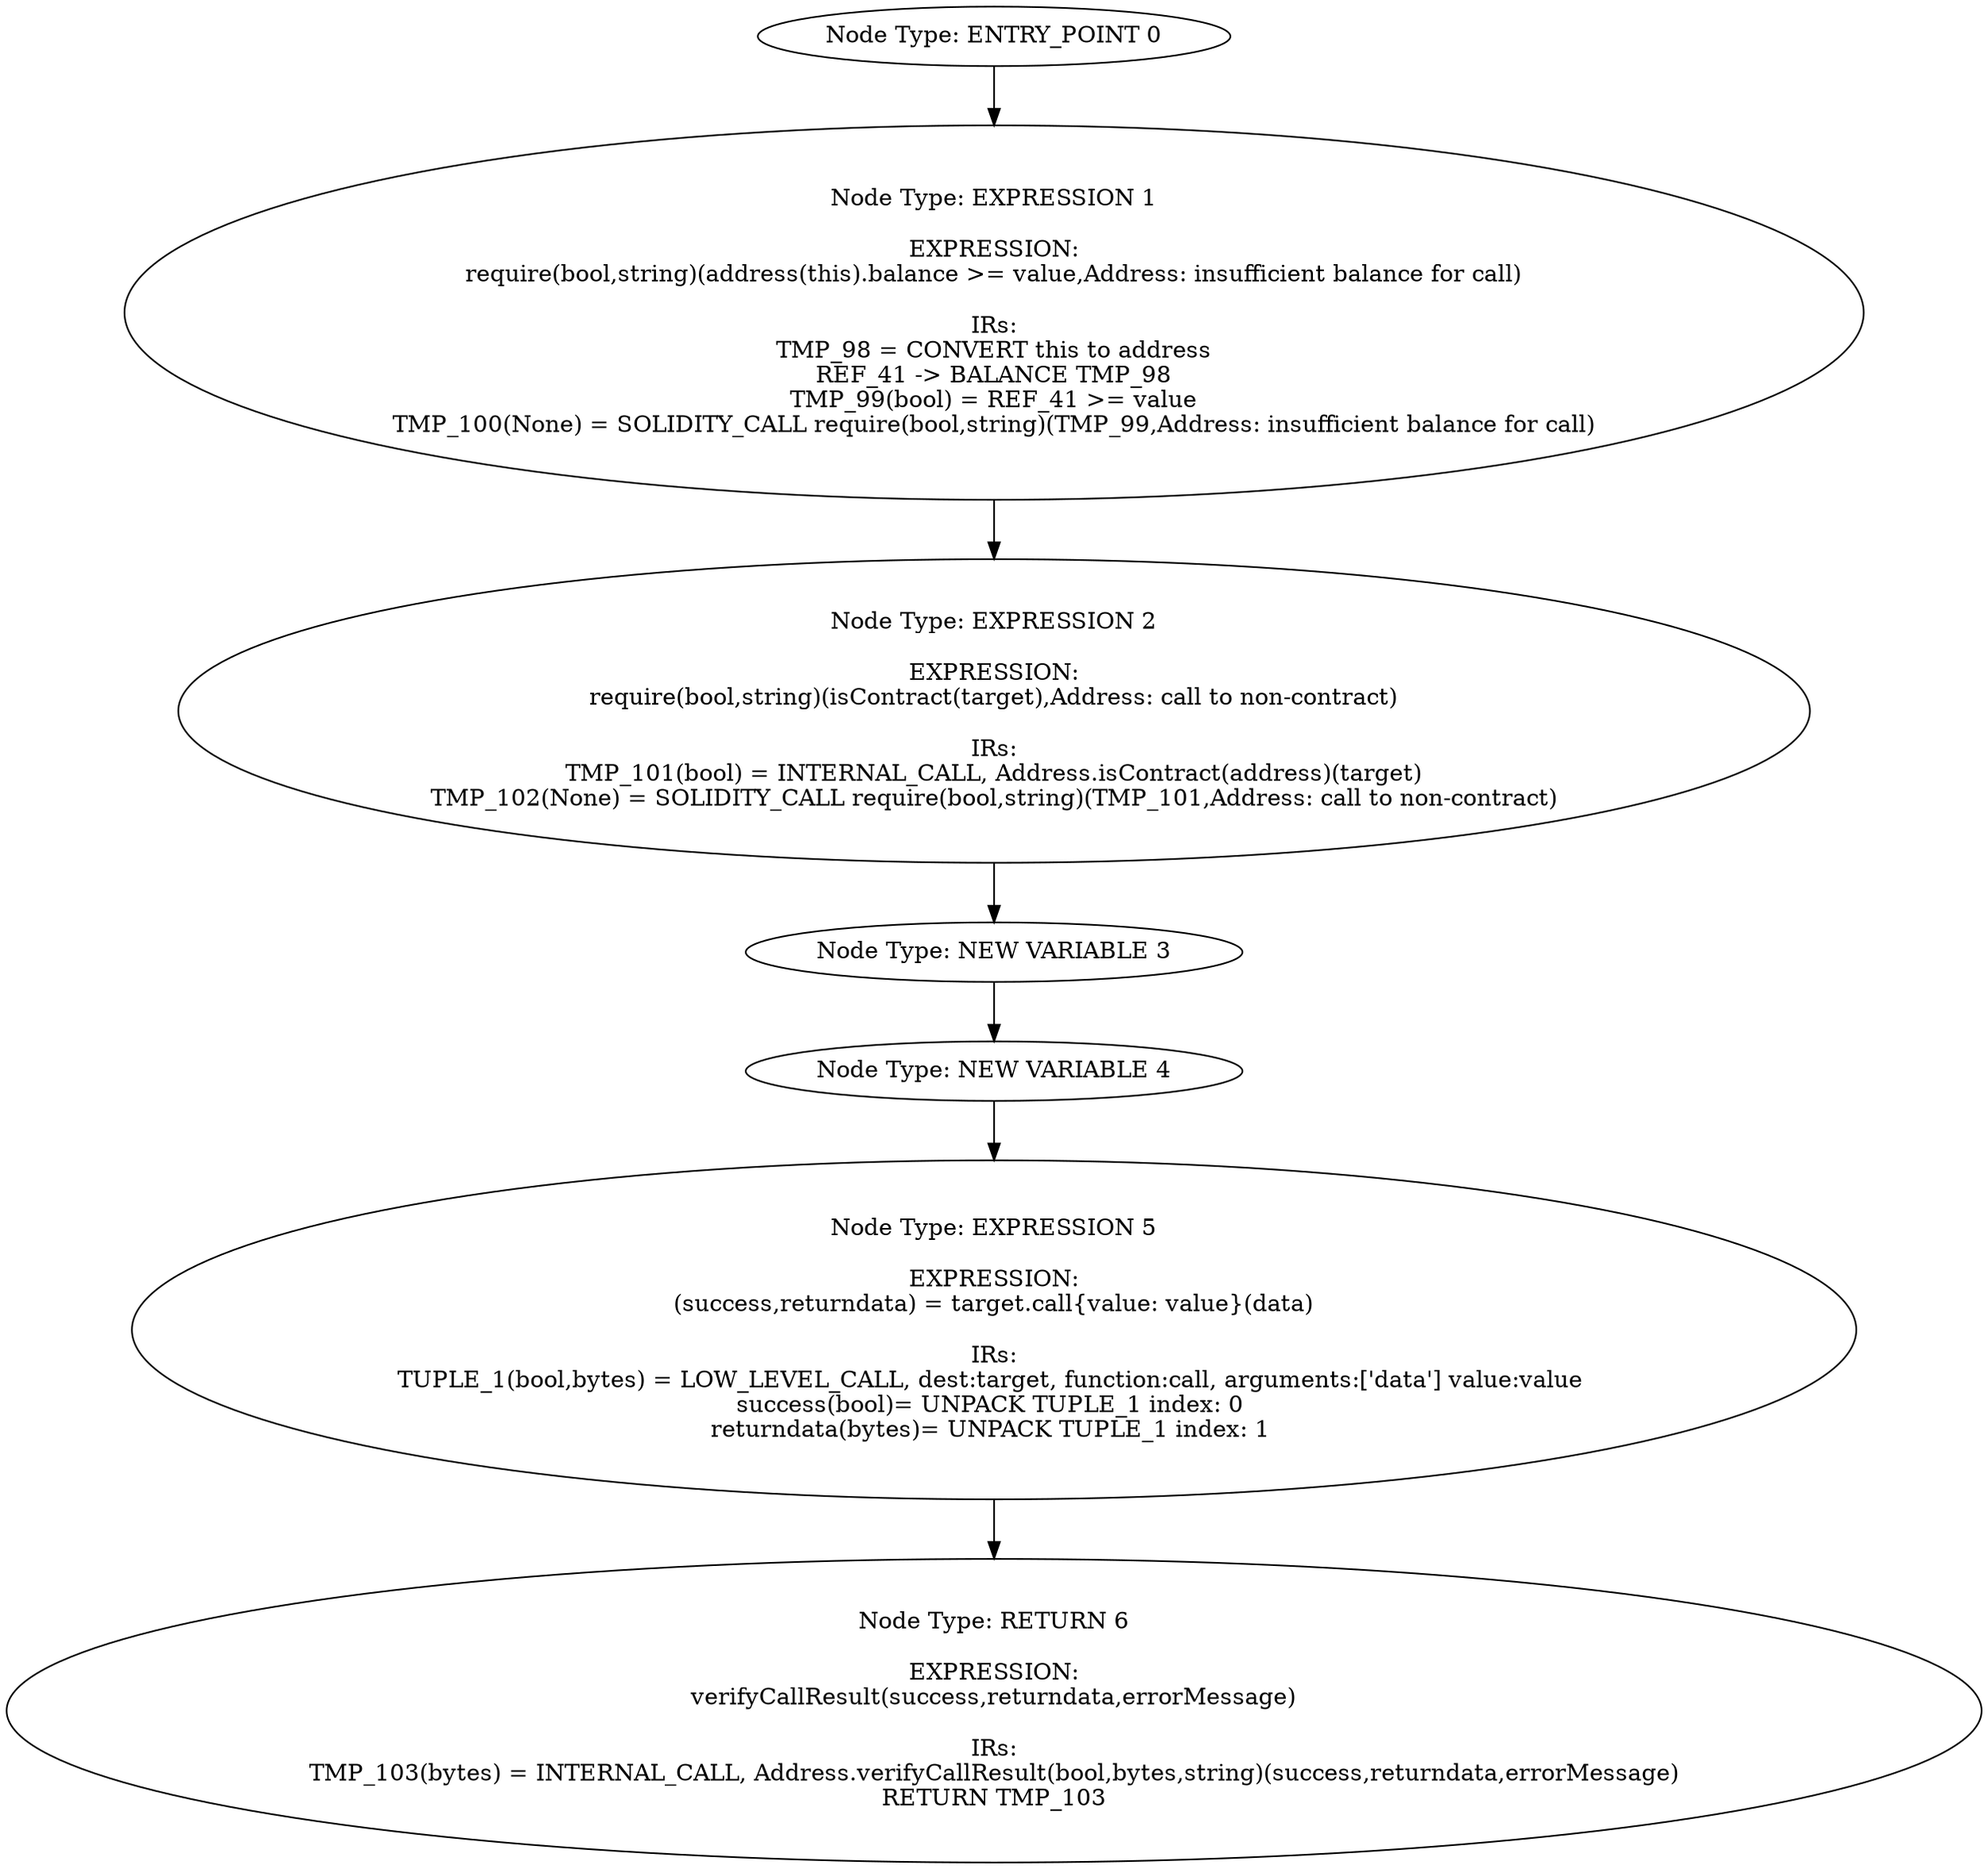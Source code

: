 digraph{
0[label="Node Type: ENTRY_POINT 0
"];
0->1;
1[label="Node Type: EXPRESSION 1

EXPRESSION:
require(bool,string)(address(this).balance >= value,Address: insufficient balance for call)

IRs:
TMP_98 = CONVERT this to address
REF_41 -> BALANCE TMP_98
TMP_99(bool) = REF_41 >= value
TMP_100(None) = SOLIDITY_CALL require(bool,string)(TMP_99,Address: insufficient balance for call)"];
1->2;
2[label="Node Type: EXPRESSION 2

EXPRESSION:
require(bool,string)(isContract(target),Address: call to non-contract)

IRs:
TMP_101(bool) = INTERNAL_CALL, Address.isContract(address)(target)
TMP_102(None) = SOLIDITY_CALL require(bool,string)(TMP_101,Address: call to non-contract)"];
2->3;
3[label="Node Type: NEW VARIABLE 3
"];
3->4;
4[label="Node Type: NEW VARIABLE 4
"];
4->5;
5[label="Node Type: EXPRESSION 5

EXPRESSION:
(success,returndata) = target.call{value: value}(data)

IRs:
TUPLE_1(bool,bytes) = LOW_LEVEL_CALL, dest:target, function:call, arguments:['data'] value:value 
success(bool)= UNPACK TUPLE_1 index: 0 
returndata(bytes)= UNPACK TUPLE_1 index: 1 "];
5->6;
6[label="Node Type: RETURN 6

EXPRESSION:
verifyCallResult(success,returndata,errorMessage)

IRs:
TMP_103(bytes) = INTERNAL_CALL, Address.verifyCallResult(bool,bytes,string)(success,returndata,errorMessage)
RETURN TMP_103"];
}
